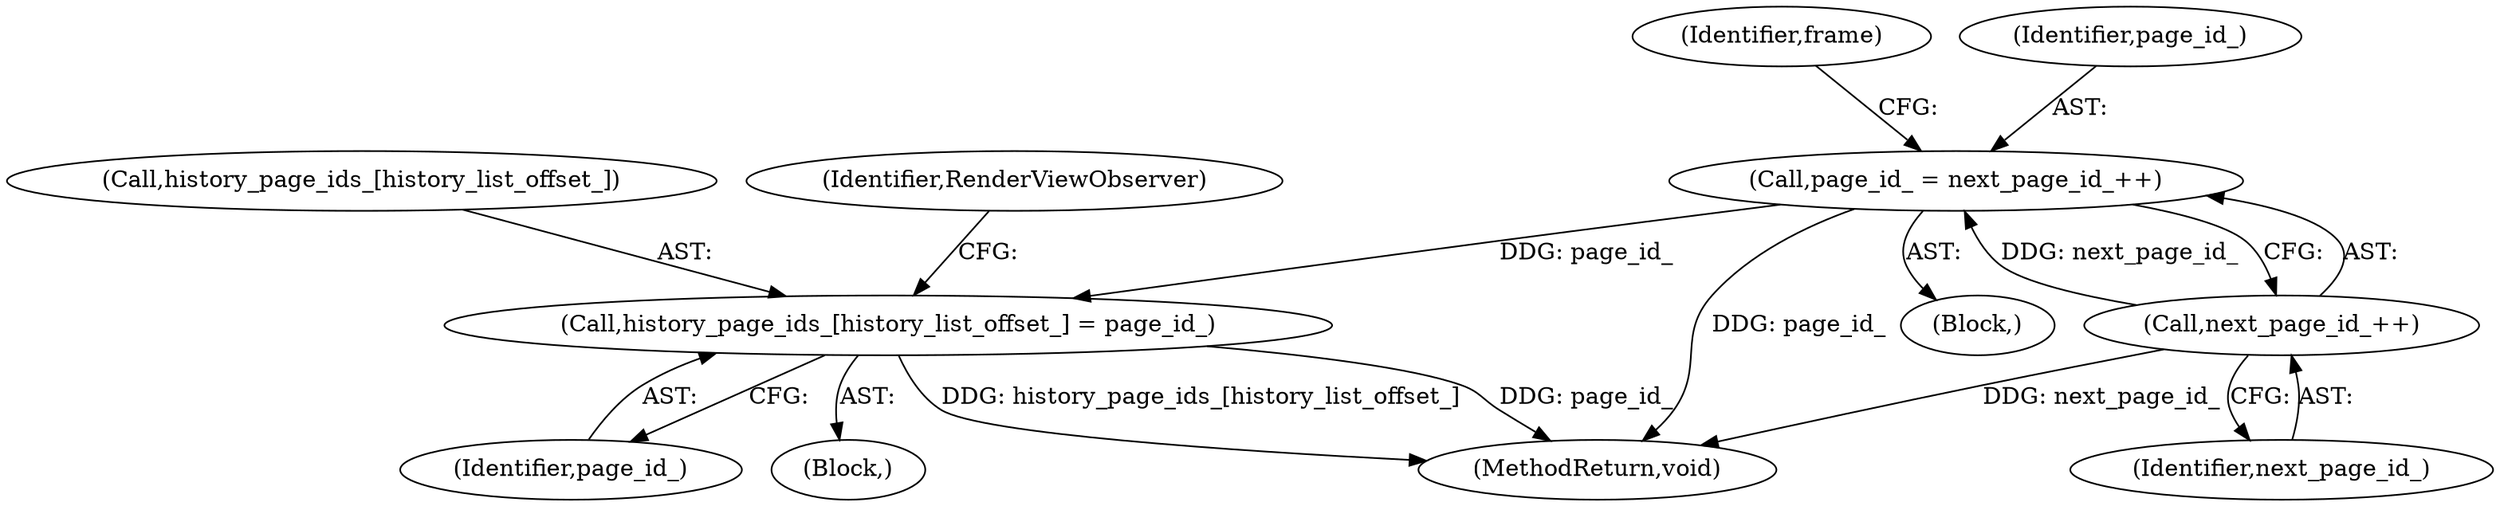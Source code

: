 digraph "0_Chrome_58436a1770176ece2c02b28a57bba2a89db5d58b_2@array" {
"1000156" [label="(Call,history_page_ids_[history_list_offset_] = page_id_)"];
"1000125" [label="(Call,page_id_ = next_page_id_++)"];
"1000127" [label="(Call,next_page_id_++)"];
"1000127" [label="(Call,next_page_id_++)"];
"1000132" [label="(Identifier,frame)"];
"1000126" [label="(Identifier,page_id_)"];
"1000160" [label="(Identifier,page_id_)"];
"1000157" [label="(Call,history_page_ids_[history_list_offset_])"];
"1000218" [label="(MethodReturn,void)"];
"1000135" [label="(Block,)"];
"1000203" [label="(Identifier,RenderViewObserver)"];
"1000156" [label="(Call,history_page_ids_[history_list_offset_] = page_id_)"];
"1000125" [label="(Call,page_id_ = next_page_id_++)"];
"1000128" [label="(Identifier,next_page_id_)"];
"1000122" [label="(Block,)"];
"1000156" -> "1000135"  [label="AST: "];
"1000156" -> "1000160"  [label="CFG: "];
"1000157" -> "1000156"  [label="AST: "];
"1000160" -> "1000156"  [label="AST: "];
"1000203" -> "1000156"  [label="CFG: "];
"1000156" -> "1000218"  [label="DDG: history_page_ids_[history_list_offset_]"];
"1000156" -> "1000218"  [label="DDG: page_id_"];
"1000125" -> "1000156"  [label="DDG: page_id_"];
"1000125" -> "1000122"  [label="AST: "];
"1000125" -> "1000127"  [label="CFG: "];
"1000126" -> "1000125"  [label="AST: "];
"1000127" -> "1000125"  [label="AST: "];
"1000132" -> "1000125"  [label="CFG: "];
"1000125" -> "1000218"  [label="DDG: page_id_"];
"1000127" -> "1000125"  [label="DDG: next_page_id_"];
"1000127" -> "1000128"  [label="CFG: "];
"1000128" -> "1000127"  [label="AST: "];
"1000127" -> "1000218"  [label="DDG: next_page_id_"];
}
